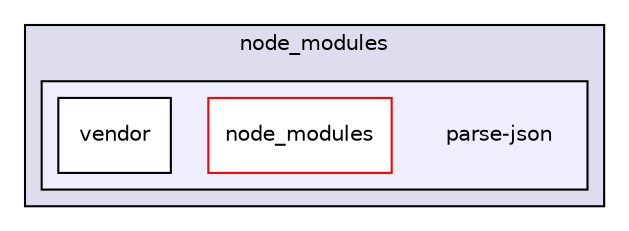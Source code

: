digraph "gulp-src/node_modules/gulp-concat/node_modules/gulp-util/node_modules/dateformat/node_modules/meow/node_modules/read-pkg-up/node_modules/read-pkg/node_modules/load-json-file/node_modules/parse-json" {
  compound=true
  node [ fontsize="10", fontname="Helvetica"];
  edge [ labelfontsize="10", labelfontname="Helvetica"];
  subgraph clusterdir_9098a475eb16d6806cfb54549ceeea8c {
    graph [ bgcolor="#ddddee", pencolor="black", label="node_modules" fontname="Helvetica", fontsize="10", URL="dir_9098a475eb16d6806cfb54549ceeea8c.html"]
  subgraph clusterdir_40ad413db4770c2b63379416de50b87c {
    graph [ bgcolor="#eeeeff", pencolor="black", label="" URL="dir_40ad413db4770c2b63379416de50b87c.html"];
    dir_40ad413db4770c2b63379416de50b87c [shape=plaintext label="parse-json"];
    dir_2269ad95a3842b673fccc5b0ce63b7f6 [shape=box label="node_modules" color="red" fillcolor="white" style="filled" URL="dir_2269ad95a3842b673fccc5b0ce63b7f6.html"];
    dir_a6c641c21117a3bc393131a6c4c6cb25 [shape=box label="vendor" color="black" fillcolor="white" style="filled" URL="dir_a6c641c21117a3bc393131a6c4c6cb25.html"];
  }
  }
}
